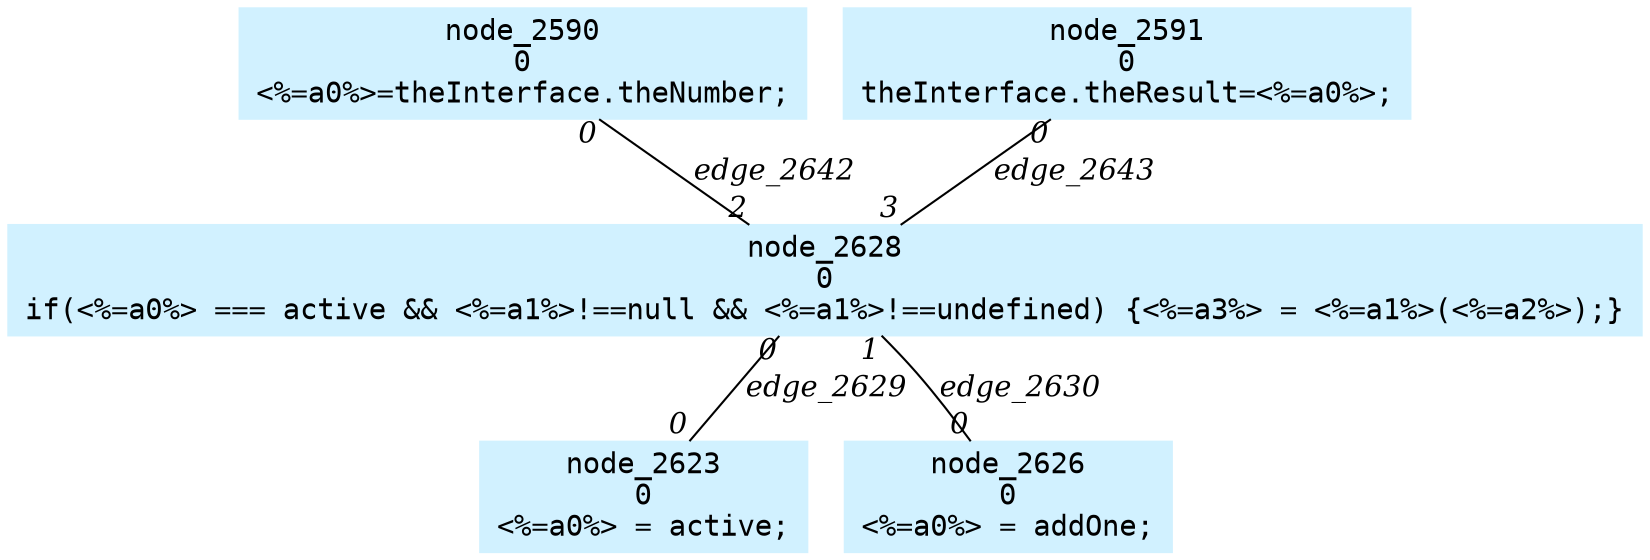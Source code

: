 digraph g{node_2590 [shape=box, style=filled, color="#d1f1ff", fontname="Courier", label="node_2590
0
<%=a0%>=theInterface.theNumber;
" ]
node_2591 [shape=box, style=filled, color="#d1f1ff", fontname="Courier", label="node_2591
0
theInterface.theResult=<%=a0%>;
" ]
node_2623 [shape=box, style=filled, color="#d1f1ff", fontname="Courier", label="node_2623
0
<%=a0%> = active;
" ]
node_2626 [shape=box, style=filled, color="#d1f1ff", fontname="Courier", label="node_2626
0
<%=a0%> = addOne;
" ]
node_2628 [shape=box, style=filled, color="#d1f1ff", fontname="Courier", label="node_2628
0
if(<%=a0%> === active && <%=a1%>!==null && <%=a1%>!==undefined) {<%=a3%> = <%=a1%>(<%=a2%>);}
" ]
node_2628 -> node_2623 [dir=none, arrowHead=none, fontname="Times-Italic", label="edge_2629",  headlabel="0", taillabel="0" ]
node_2628 -> node_2626 [dir=none, arrowHead=none, fontname="Times-Italic", label="edge_2630",  headlabel="0", taillabel="1" ]
node_2590 -> node_2628 [dir=none, arrowHead=none, fontname="Times-Italic", label="edge_2642",  headlabel="2", taillabel="0" ]
node_2591 -> node_2628 [dir=none, arrowHead=none, fontname="Times-Italic", label="edge_2643",  headlabel="3", taillabel="0" ]
}